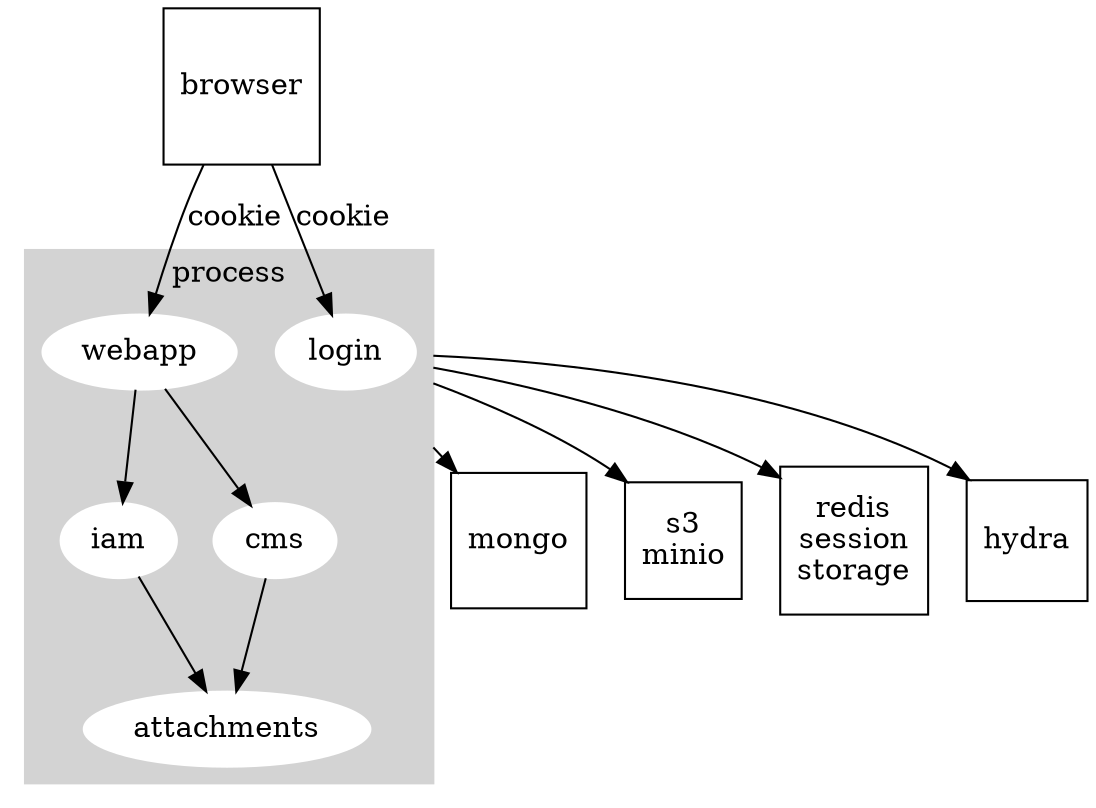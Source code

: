 digraph A {
  compound=true
  mongo[shape=square]
  s3[shape=square,label="s3\nminio"]
  redis[shape=square,label="redis\nsession\nstorage"]
  browser[shape=square]
  hydra[shape=square]

  subgraph cluster_0 {
    style=filled;
    color=lightgrey;
    node [style=filled,color=white];
    iam
    cms
    webapp
    attachments
    login
    label = "process";
  }

  browser -> webapp [label=cookie]
  browser -> login [label=cookie]
  webapp -> iam
  webapp -> cms
  iam -> attachments
  cms -> attachments

  login -> hydra [ltail=cluster_0]
  login -> mongo [ltail=cluster_0]
  login -> s3 [ltail=cluster_0]
  login -> redis [ltail=cluster_0]

}
